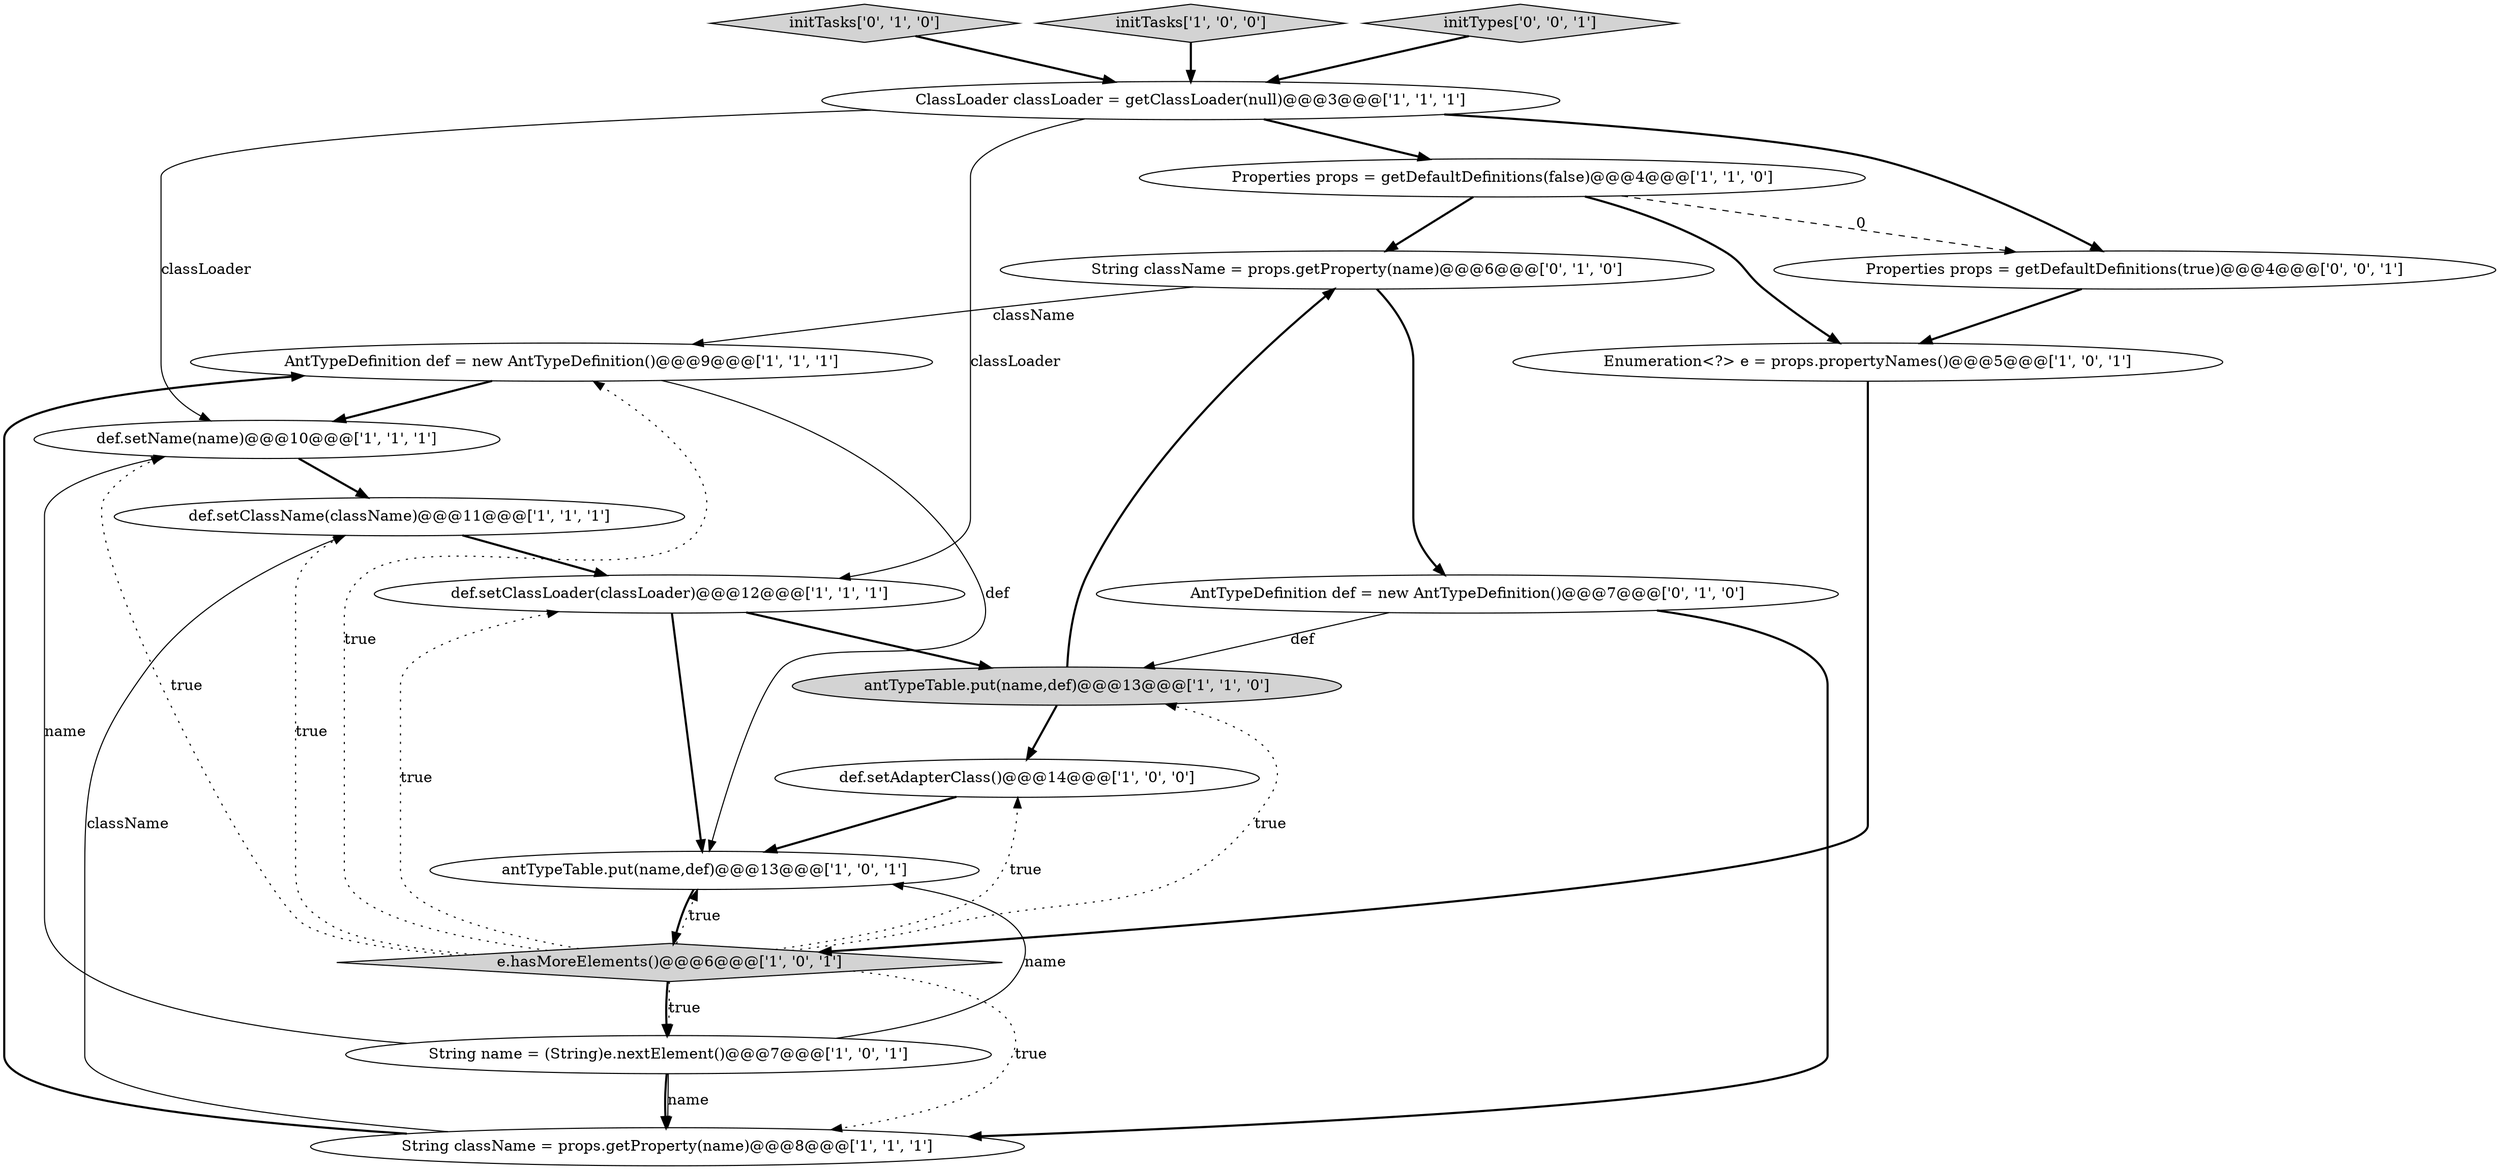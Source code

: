 digraph {
14 [style = filled, label = "String className = props.getProperty(name)@@@6@@@['0', '1', '0']", fillcolor = white, shape = ellipse image = "AAA0AAABBB2BBB"];
8 [style = filled, label = "antTypeTable.put(name,def)@@@13@@@['1', '1', '0']", fillcolor = lightgray, shape = ellipse image = "AAA0AAABBB1BBB"];
17 [style = filled, label = "Properties props = getDefaultDefinitions(true)@@@4@@@['0', '0', '1']", fillcolor = white, shape = ellipse image = "AAA0AAABBB3BBB"];
5 [style = filled, label = "ClassLoader classLoader = getClassLoader(null)@@@3@@@['1', '1', '1']", fillcolor = white, shape = ellipse image = "AAA0AAABBB1BBB"];
12 [style = filled, label = "Properties props = getDefaultDefinitions(false)@@@4@@@['1', '1', '0']", fillcolor = white, shape = ellipse image = "AAA0AAABBB1BBB"];
4 [style = filled, label = "def.setClassName(className)@@@11@@@['1', '1', '1']", fillcolor = white, shape = ellipse image = "AAA0AAABBB1BBB"];
3 [style = filled, label = "def.setAdapterClass()@@@14@@@['1', '0', '0']", fillcolor = white, shape = ellipse image = "AAA0AAABBB1BBB"];
9 [style = filled, label = "e.hasMoreElements()@@@6@@@['1', '0', '1']", fillcolor = lightgray, shape = diamond image = "AAA0AAABBB1BBB"];
0 [style = filled, label = "String className = props.getProperty(name)@@@8@@@['1', '1', '1']", fillcolor = white, shape = ellipse image = "AAA0AAABBB1BBB"];
1 [style = filled, label = "String name = (String)e.nextElement()@@@7@@@['1', '0', '1']", fillcolor = white, shape = ellipse image = "AAA0AAABBB1BBB"];
10 [style = filled, label = "def.setClassLoader(classLoader)@@@12@@@['1', '1', '1']", fillcolor = white, shape = ellipse image = "AAA0AAABBB1BBB"];
15 [style = filled, label = "initTasks['0', '1', '0']", fillcolor = lightgray, shape = diamond image = "AAA0AAABBB2BBB"];
7 [style = filled, label = "initTasks['1', '0', '0']", fillcolor = lightgray, shape = diamond image = "AAA0AAABBB1BBB"];
13 [style = filled, label = "def.setName(name)@@@10@@@['1', '1', '1']", fillcolor = white, shape = ellipse image = "AAA0AAABBB1BBB"];
2 [style = filled, label = "AntTypeDefinition def = new AntTypeDefinition()@@@9@@@['1', '1', '1']", fillcolor = white, shape = ellipse image = "AAA0AAABBB1BBB"];
18 [style = filled, label = "initTypes['0', '0', '1']", fillcolor = lightgray, shape = diamond image = "AAA0AAABBB3BBB"];
16 [style = filled, label = "AntTypeDefinition def = new AntTypeDefinition()@@@7@@@['0', '1', '0']", fillcolor = white, shape = ellipse image = "AAA0AAABBB2BBB"];
11 [style = filled, label = "antTypeTable.put(name,def)@@@13@@@['1', '0', '1']", fillcolor = white, shape = ellipse image = "AAA0AAABBB1BBB"];
6 [style = filled, label = "Enumeration<?> e = props.propertyNames()@@@5@@@['1', '0', '1']", fillcolor = white, shape = ellipse image = "AAA0AAABBB1BBB"];
8->14 [style = bold, label=""];
9->8 [style = dotted, label="true"];
3->11 [style = bold, label=""];
1->0 [style = solid, label="name"];
12->17 [style = dashed, label="0"];
13->4 [style = bold, label=""];
14->16 [style = bold, label=""];
9->0 [style = dotted, label="true"];
12->14 [style = bold, label=""];
2->13 [style = bold, label=""];
9->11 [style = dotted, label="true"];
9->13 [style = dotted, label="true"];
18->5 [style = bold, label=""];
10->8 [style = bold, label=""];
16->0 [style = bold, label=""];
9->1 [style = dotted, label="true"];
0->4 [style = solid, label="className"];
11->9 [style = bold, label=""];
10->11 [style = bold, label=""];
9->2 [style = dotted, label="true"];
8->3 [style = bold, label=""];
9->10 [style = dotted, label="true"];
6->9 [style = bold, label=""];
5->17 [style = bold, label=""];
1->11 [style = solid, label="name"];
5->13 [style = solid, label="classLoader"];
2->11 [style = solid, label="def"];
17->6 [style = bold, label=""];
9->4 [style = dotted, label="true"];
15->5 [style = bold, label=""];
4->10 [style = bold, label=""];
7->5 [style = bold, label=""];
14->2 [style = solid, label="className"];
5->12 [style = bold, label=""];
9->3 [style = dotted, label="true"];
1->13 [style = solid, label="name"];
0->2 [style = bold, label=""];
9->1 [style = bold, label=""];
16->8 [style = solid, label="def"];
12->6 [style = bold, label=""];
5->10 [style = solid, label="classLoader"];
1->0 [style = bold, label=""];
}
